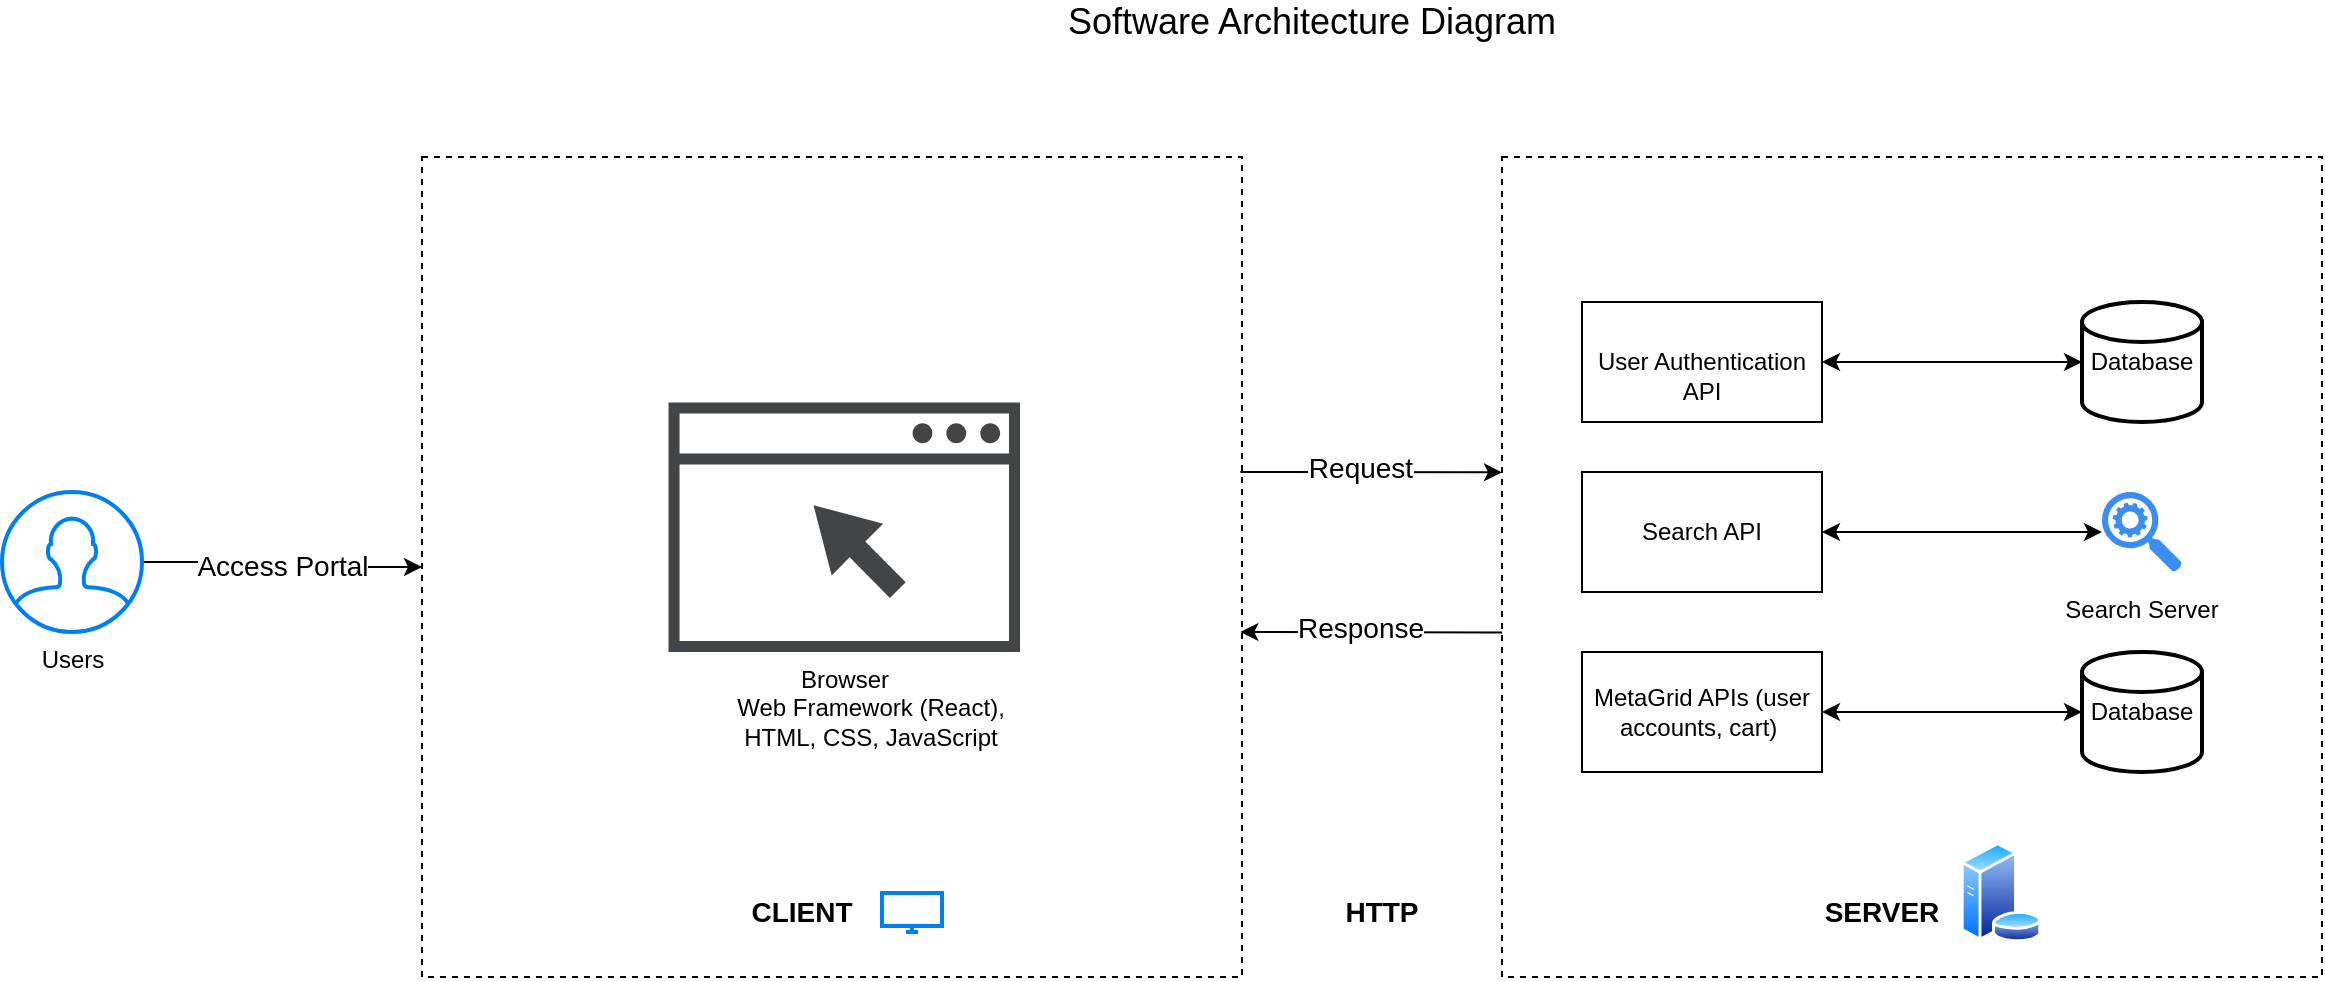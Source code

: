 <mxfile version="13.5.3" type="github">
  <diagram id="za6T8bdp1umeZhR6JhmG" name="Page-1">
    <mxGraphModel dx="2926" dy="423" grid="1" gridSize="10" guides="1" tooltips="1" connect="1" arrows="1" fold="1" page="1" pageScale="1" pageWidth="850" pageHeight="1100" math="0" shadow="0">
      <root>
        <mxCell id="0" />
        <mxCell id="1" parent="0" />
        <mxCell id="VMkP9JMboqERa2FFUsHm-30" value="" style="whiteSpace=wrap;html=1;aspect=fixed;dashed=1;" vertex="1" parent="1">
          <mxGeometry x="-1400" y="207.51" width="410" height="410" as="geometry" />
        </mxCell>
        <mxCell id="VMkP9JMboqERa2FFUsHm-56" value="Access Portal" style="edgeStyle=orthogonalEdgeStyle;rounded=0;orthogonalLoop=1;jettySize=auto;html=1;entryX=0;entryY=0.5;entryDx=0;entryDy=0;startArrow=none;startFill=0;fontSize=14;" edge="1" parent="1" source="VMkP9JMboqERa2FFUsHm-1" target="VMkP9JMboqERa2FFUsHm-30">
          <mxGeometry relative="1" as="geometry" />
        </mxCell>
        <mxCell id="VMkP9JMboqERa2FFUsHm-1" value="Users" style="html=1;verticalLabelPosition=bottom;align=center;labelBackgroundColor=#ffffff;verticalAlign=top;strokeWidth=2;strokeColor=#0080F0;shadow=0;dashed=0;shape=mxgraph.ios7.icons.user;" vertex="1" parent="1">
          <mxGeometry x="-1610" y="375" width="70" height="70" as="geometry" />
        </mxCell>
        <mxCell id="VMkP9JMboqERa2FFUsHm-6" value="" style="whiteSpace=wrap;html=1;aspect=fixed;dashed=1;" vertex="1" parent="1">
          <mxGeometry x="-860" y="207.5" width="410" height="410" as="geometry" />
        </mxCell>
        <mxCell id="VMkP9JMboqERa2FFUsHm-18" style="edgeStyle=orthogonalEdgeStyle;rounded=0;orthogonalLoop=1;jettySize=auto;html=1;startArrow=classic;startFill=1;" edge="1" parent="1" source="VMkP9JMboqERa2FFUsHm-8" target="VMkP9JMboqERa2FFUsHm-15">
          <mxGeometry relative="1" as="geometry" />
        </mxCell>
        <mxCell id="VMkP9JMboqERa2FFUsHm-8" value="&lt;br&gt;User Authentication API" style="rounded=0;whiteSpace=wrap;html=1;" vertex="1" parent="1">
          <mxGeometry x="-820" y="280" width="120" height="60" as="geometry" />
        </mxCell>
        <mxCell id="VMkP9JMboqERa2FFUsHm-37" style="edgeStyle=orthogonalEdgeStyle;rounded=0;orthogonalLoop=1;jettySize=auto;html=1;exitX=1;exitY=0.5;exitDx=0;exitDy=0;entryX=0;entryY=0.5;entryDx=0;entryDy=0;entryPerimeter=0;startArrow=classic;startFill=1;" edge="1" parent="1" source="VMkP9JMboqERa2FFUsHm-9" target="VMkP9JMboqERa2FFUsHm-26">
          <mxGeometry relative="1" as="geometry" />
        </mxCell>
        <mxCell id="VMkP9JMboqERa2FFUsHm-9" value="Search API" style="rounded=0;whiteSpace=wrap;html=1;" vertex="1" parent="1">
          <mxGeometry x="-820" y="365" width="120" height="60" as="geometry" />
        </mxCell>
        <mxCell id="VMkP9JMboqERa2FFUsHm-22" style="edgeStyle=orthogonalEdgeStyle;rounded=0;orthogonalLoop=1;jettySize=auto;html=1;exitX=1;exitY=0.5;exitDx=0;exitDy=0;entryX=0;entryY=0.5;entryDx=0;entryDy=0;entryPerimeter=0;startArrow=classic;startFill=1;" edge="1" parent="1" source="VMkP9JMboqERa2FFUsHm-10" target="VMkP9JMboqERa2FFUsHm-17">
          <mxGeometry relative="1" as="geometry" />
        </mxCell>
        <mxCell id="VMkP9JMboqERa2FFUsHm-10" value="MetaGrid APIs (user accounts, cart)&amp;nbsp;" style="rounded=0;whiteSpace=wrap;html=1;" vertex="1" parent="1">
          <mxGeometry x="-820" y="455" width="120" height="60" as="geometry" />
        </mxCell>
        <mxCell id="VMkP9JMboqERa2FFUsHm-11" value="&lt;b style=&quot;font-size: 14px;&quot;&gt;CLIENT&lt;/b&gt;" style="text;html=1;strokeColor=none;fillColor=none;align=center;verticalAlign=middle;whiteSpace=wrap;rounded=0;fontSize=14;" vertex="1" parent="1">
          <mxGeometry x="-1230" y="575" width="40" height="20" as="geometry" />
        </mxCell>
        <mxCell id="VMkP9JMboqERa2FFUsHm-12" value="&lt;b&gt;&lt;font style=&quot;font-size: 14px&quot;&gt;SERVER&lt;/font&gt;&lt;/b&gt;" style="text;html=1;strokeColor=none;fillColor=none;align=center;verticalAlign=middle;whiteSpace=wrap;rounded=0;" vertex="1" parent="1">
          <mxGeometry x="-690" y="575" width="40" height="20" as="geometry" />
        </mxCell>
        <mxCell id="VMkP9JMboqERa2FFUsHm-15" value="Database" style="strokeWidth=2;html=1;shape=mxgraph.flowchart.database;whiteSpace=wrap;" vertex="1" parent="1">
          <mxGeometry x="-570" y="280" width="60" height="60" as="geometry" />
        </mxCell>
        <mxCell id="VMkP9JMboqERa2FFUsHm-17" value="Database" style="strokeWidth=2;html=1;shape=mxgraph.flowchart.database;whiteSpace=wrap;" vertex="1" parent="1">
          <mxGeometry x="-570" y="455" width="60" height="60" as="geometry" />
        </mxCell>
        <mxCell id="VMkP9JMboqERa2FFUsHm-26" value="" style="html=1;aspect=fixed;strokeColor=none;shadow=0;align=center;verticalAlign=top;fillColor=#3B8DF1;shape=mxgraph.gcp2.search_api" vertex="1" parent="1">
          <mxGeometry x="-560" y="375" width="40" height="40" as="geometry" />
        </mxCell>
        <mxCell id="VMkP9JMboqERa2FFUsHm-27" value="Search Server" style="text;html=1;strokeColor=none;fillColor=none;align=center;verticalAlign=middle;whiteSpace=wrap;rounded=0;" vertex="1" parent="1">
          <mxGeometry x="-590" y="423.88" width="100" height="20" as="geometry" />
        </mxCell>
        <mxCell id="VMkP9JMboqERa2FFUsHm-28" value="" style="aspect=fixed;perimeter=ellipsePerimeter;html=1;align=center;shadow=0;dashed=0;spacingTop=3;image;image=img/lib/active_directory/database_server.svg;" vertex="1" parent="1">
          <mxGeometry x="-631" y="550" width="41" height="50" as="geometry" />
        </mxCell>
        <mxCell id="VMkP9JMboqERa2FFUsHm-31" value="" style="html=1;verticalLabelPosition=bottom;align=center;labelBackgroundColor=#ffffff;verticalAlign=top;strokeWidth=2;strokeColor=#0080F0;shadow=0;dashed=0;shape=mxgraph.ios7.icons.monitor;" vertex="1" parent="1">
          <mxGeometry x="-1170" y="575.5" width="30" height="19.5" as="geometry" />
        </mxCell>
        <mxCell id="VMkP9JMboqERa2FFUsHm-36" value="Browser" style="pointerEvents=1;shadow=0;dashed=0;html=1;strokeColor=none;fillColor=#434445;aspect=fixed;labelPosition=center;verticalLabelPosition=bottom;verticalAlign=top;align=center;outlineConnect=0;shape=mxgraph.vvd.web_browser;" vertex="1" parent="1">
          <mxGeometry x="-1276.73" y="330.23" width="175.73" height="124.77" as="geometry" />
        </mxCell>
        <mxCell id="VMkP9JMboqERa2FFUsHm-48" value="Web Framework (React), HTML, CSS, JavaScript" style="text;html=1;strokeColor=none;fillColor=none;align=center;verticalAlign=middle;whiteSpace=wrap;rounded=0;" vertex="1" parent="1">
          <mxGeometry x="-1260" y="480" width="169" height="20" as="geometry" />
        </mxCell>
        <mxCell id="VMkP9JMboqERa2FFUsHm-59" value="&lt;font style=&quot;font-size: 18px&quot;&gt;Software Architecture Diagram&lt;/font&gt;" style="text;html=1;strokeColor=none;fillColor=none;align=center;verticalAlign=middle;whiteSpace=wrap;rounded=0;dashed=1;fontSize=14;" vertex="1" parent="1">
          <mxGeometry x="-1250" y="130" width="590" height="20" as="geometry" />
        </mxCell>
        <mxCell id="VMkP9JMboqERa2FFUsHm-61" value="" style="endArrow=none;html=1;exitX=0.002;exitY=0.609;exitDx=0;exitDy=0;exitPerimeter=0;startArrow=classic;startFill=1;endFill=0;" edge="1" parent="1">
          <mxGeometry width="50" height="50" relative="1" as="geometry">
            <mxPoint x="-860.0" y="365.19" as="sourcePoint" />
            <mxPoint x="-990.82" y="365" as="targetPoint" />
          </mxGeometry>
        </mxCell>
        <mxCell id="VMkP9JMboqERa2FFUsHm-62" value="Request" style="edgeLabel;html=1;align=center;verticalAlign=middle;resizable=0;points=[];fontSize=14;" vertex="1" connectable="0" parent="VMkP9JMboqERa2FFUsHm-61">
          <mxGeometry x="0.129" y="2" relative="1" as="geometry">
            <mxPoint x="3.18" y="-4.08" as="offset" />
          </mxGeometry>
        </mxCell>
        <mxCell id="VMkP9JMboqERa2FFUsHm-63" value="" style="endArrow=classic;html=1;exitX=0.002;exitY=0.609;exitDx=0;exitDy=0;exitPerimeter=0;" edge="1" parent="1">
          <mxGeometry width="50" height="50" relative="1" as="geometry">
            <mxPoint x="-860.0" y="445.19" as="sourcePoint" />
            <mxPoint x="-990.82" y="445" as="targetPoint" />
          </mxGeometry>
        </mxCell>
        <mxCell id="VMkP9JMboqERa2FFUsHm-64" value="Response" style="edgeLabel;html=1;align=center;verticalAlign=middle;resizable=0;points=[];fontSize=14;" vertex="1" connectable="0" parent="VMkP9JMboqERa2FFUsHm-63">
          <mxGeometry x="0.129" y="2" relative="1" as="geometry">
            <mxPoint x="3.18" y="-4.08" as="offset" />
          </mxGeometry>
        </mxCell>
        <mxCell id="VMkP9JMboqERa2FFUsHm-65" value="&lt;b style=&quot;font-size: 14px&quot;&gt;HTTP&lt;/b&gt;" style="text;html=1;strokeColor=none;fillColor=none;align=center;verticalAlign=middle;whiteSpace=wrap;rounded=0;fontSize=14;" vertex="1" parent="1">
          <mxGeometry x="-940" y="575" width="40" height="20" as="geometry" />
        </mxCell>
      </root>
    </mxGraphModel>
  </diagram>
</mxfile>
